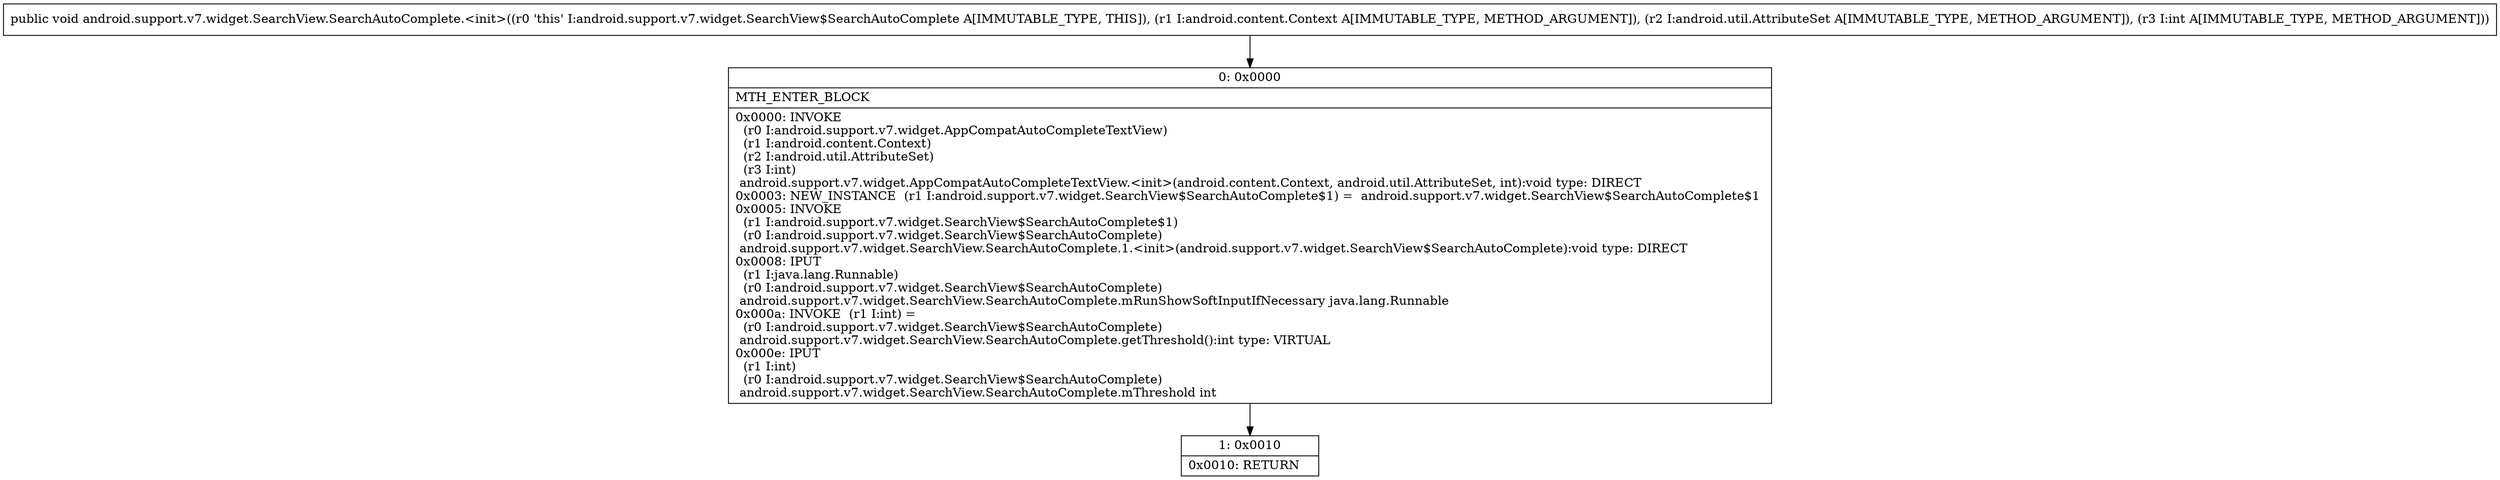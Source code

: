 digraph "CFG forandroid.support.v7.widget.SearchView.SearchAutoComplete.\<init\>(Landroid\/content\/Context;Landroid\/util\/AttributeSet;I)V" {
Node_0 [shape=record,label="{0\:\ 0x0000|MTH_ENTER_BLOCK\l|0x0000: INVOKE  \l  (r0 I:android.support.v7.widget.AppCompatAutoCompleteTextView)\l  (r1 I:android.content.Context)\l  (r2 I:android.util.AttributeSet)\l  (r3 I:int)\l android.support.v7.widget.AppCompatAutoCompleteTextView.\<init\>(android.content.Context, android.util.AttributeSet, int):void type: DIRECT \l0x0003: NEW_INSTANCE  (r1 I:android.support.v7.widget.SearchView$SearchAutoComplete$1) =  android.support.v7.widget.SearchView$SearchAutoComplete$1 \l0x0005: INVOKE  \l  (r1 I:android.support.v7.widget.SearchView$SearchAutoComplete$1)\l  (r0 I:android.support.v7.widget.SearchView$SearchAutoComplete)\l android.support.v7.widget.SearchView.SearchAutoComplete.1.\<init\>(android.support.v7.widget.SearchView$SearchAutoComplete):void type: DIRECT \l0x0008: IPUT  \l  (r1 I:java.lang.Runnable)\l  (r0 I:android.support.v7.widget.SearchView$SearchAutoComplete)\l android.support.v7.widget.SearchView.SearchAutoComplete.mRunShowSoftInputIfNecessary java.lang.Runnable \l0x000a: INVOKE  (r1 I:int) = \l  (r0 I:android.support.v7.widget.SearchView$SearchAutoComplete)\l android.support.v7.widget.SearchView.SearchAutoComplete.getThreshold():int type: VIRTUAL \l0x000e: IPUT  \l  (r1 I:int)\l  (r0 I:android.support.v7.widget.SearchView$SearchAutoComplete)\l android.support.v7.widget.SearchView.SearchAutoComplete.mThreshold int \l}"];
Node_1 [shape=record,label="{1\:\ 0x0010|0x0010: RETURN   \l}"];
MethodNode[shape=record,label="{public void android.support.v7.widget.SearchView.SearchAutoComplete.\<init\>((r0 'this' I:android.support.v7.widget.SearchView$SearchAutoComplete A[IMMUTABLE_TYPE, THIS]), (r1 I:android.content.Context A[IMMUTABLE_TYPE, METHOD_ARGUMENT]), (r2 I:android.util.AttributeSet A[IMMUTABLE_TYPE, METHOD_ARGUMENT]), (r3 I:int A[IMMUTABLE_TYPE, METHOD_ARGUMENT])) }"];
MethodNode -> Node_0;
Node_0 -> Node_1;
}

